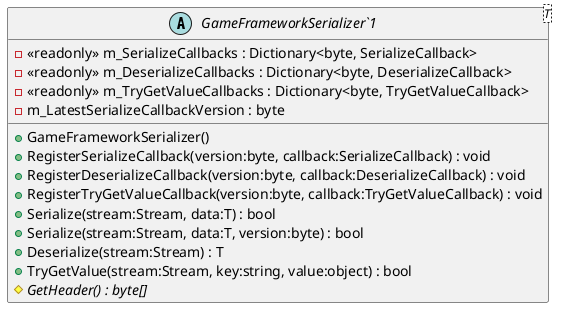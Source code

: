 @startuml
abstract class "GameFrameworkSerializer`1"<T> {
    - <<readonly>> m_SerializeCallbacks : Dictionary<byte, SerializeCallback>
    - <<readonly>> m_DeserializeCallbacks : Dictionary<byte, DeserializeCallback>
    - <<readonly>> m_TryGetValueCallbacks : Dictionary<byte, TryGetValueCallback>
    - m_LatestSerializeCallbackVersion : byte
    + GameFrameworkSerializer()
    + RegisterSerializeCallback(version:byte, callback:SerializeCallback) : void
    + RegisterDeserializeCallback(version:byte, callback:DeserializeCallback) : void
    + RegisterTryGetValueCallback(version:byte, callback:TryGetValueCallback) : void
    + Serialize(stream:Stream, data:T) : bool
    + Serialize(stream:Stream, data:T, version:byte) : bool
    + Deserialize(stream:Stream) : T
    + TryGetValue(stream:Stream, key:string, value:object) : bool
    # {abstract} GetHeader() : byte[]
}
@enduml
